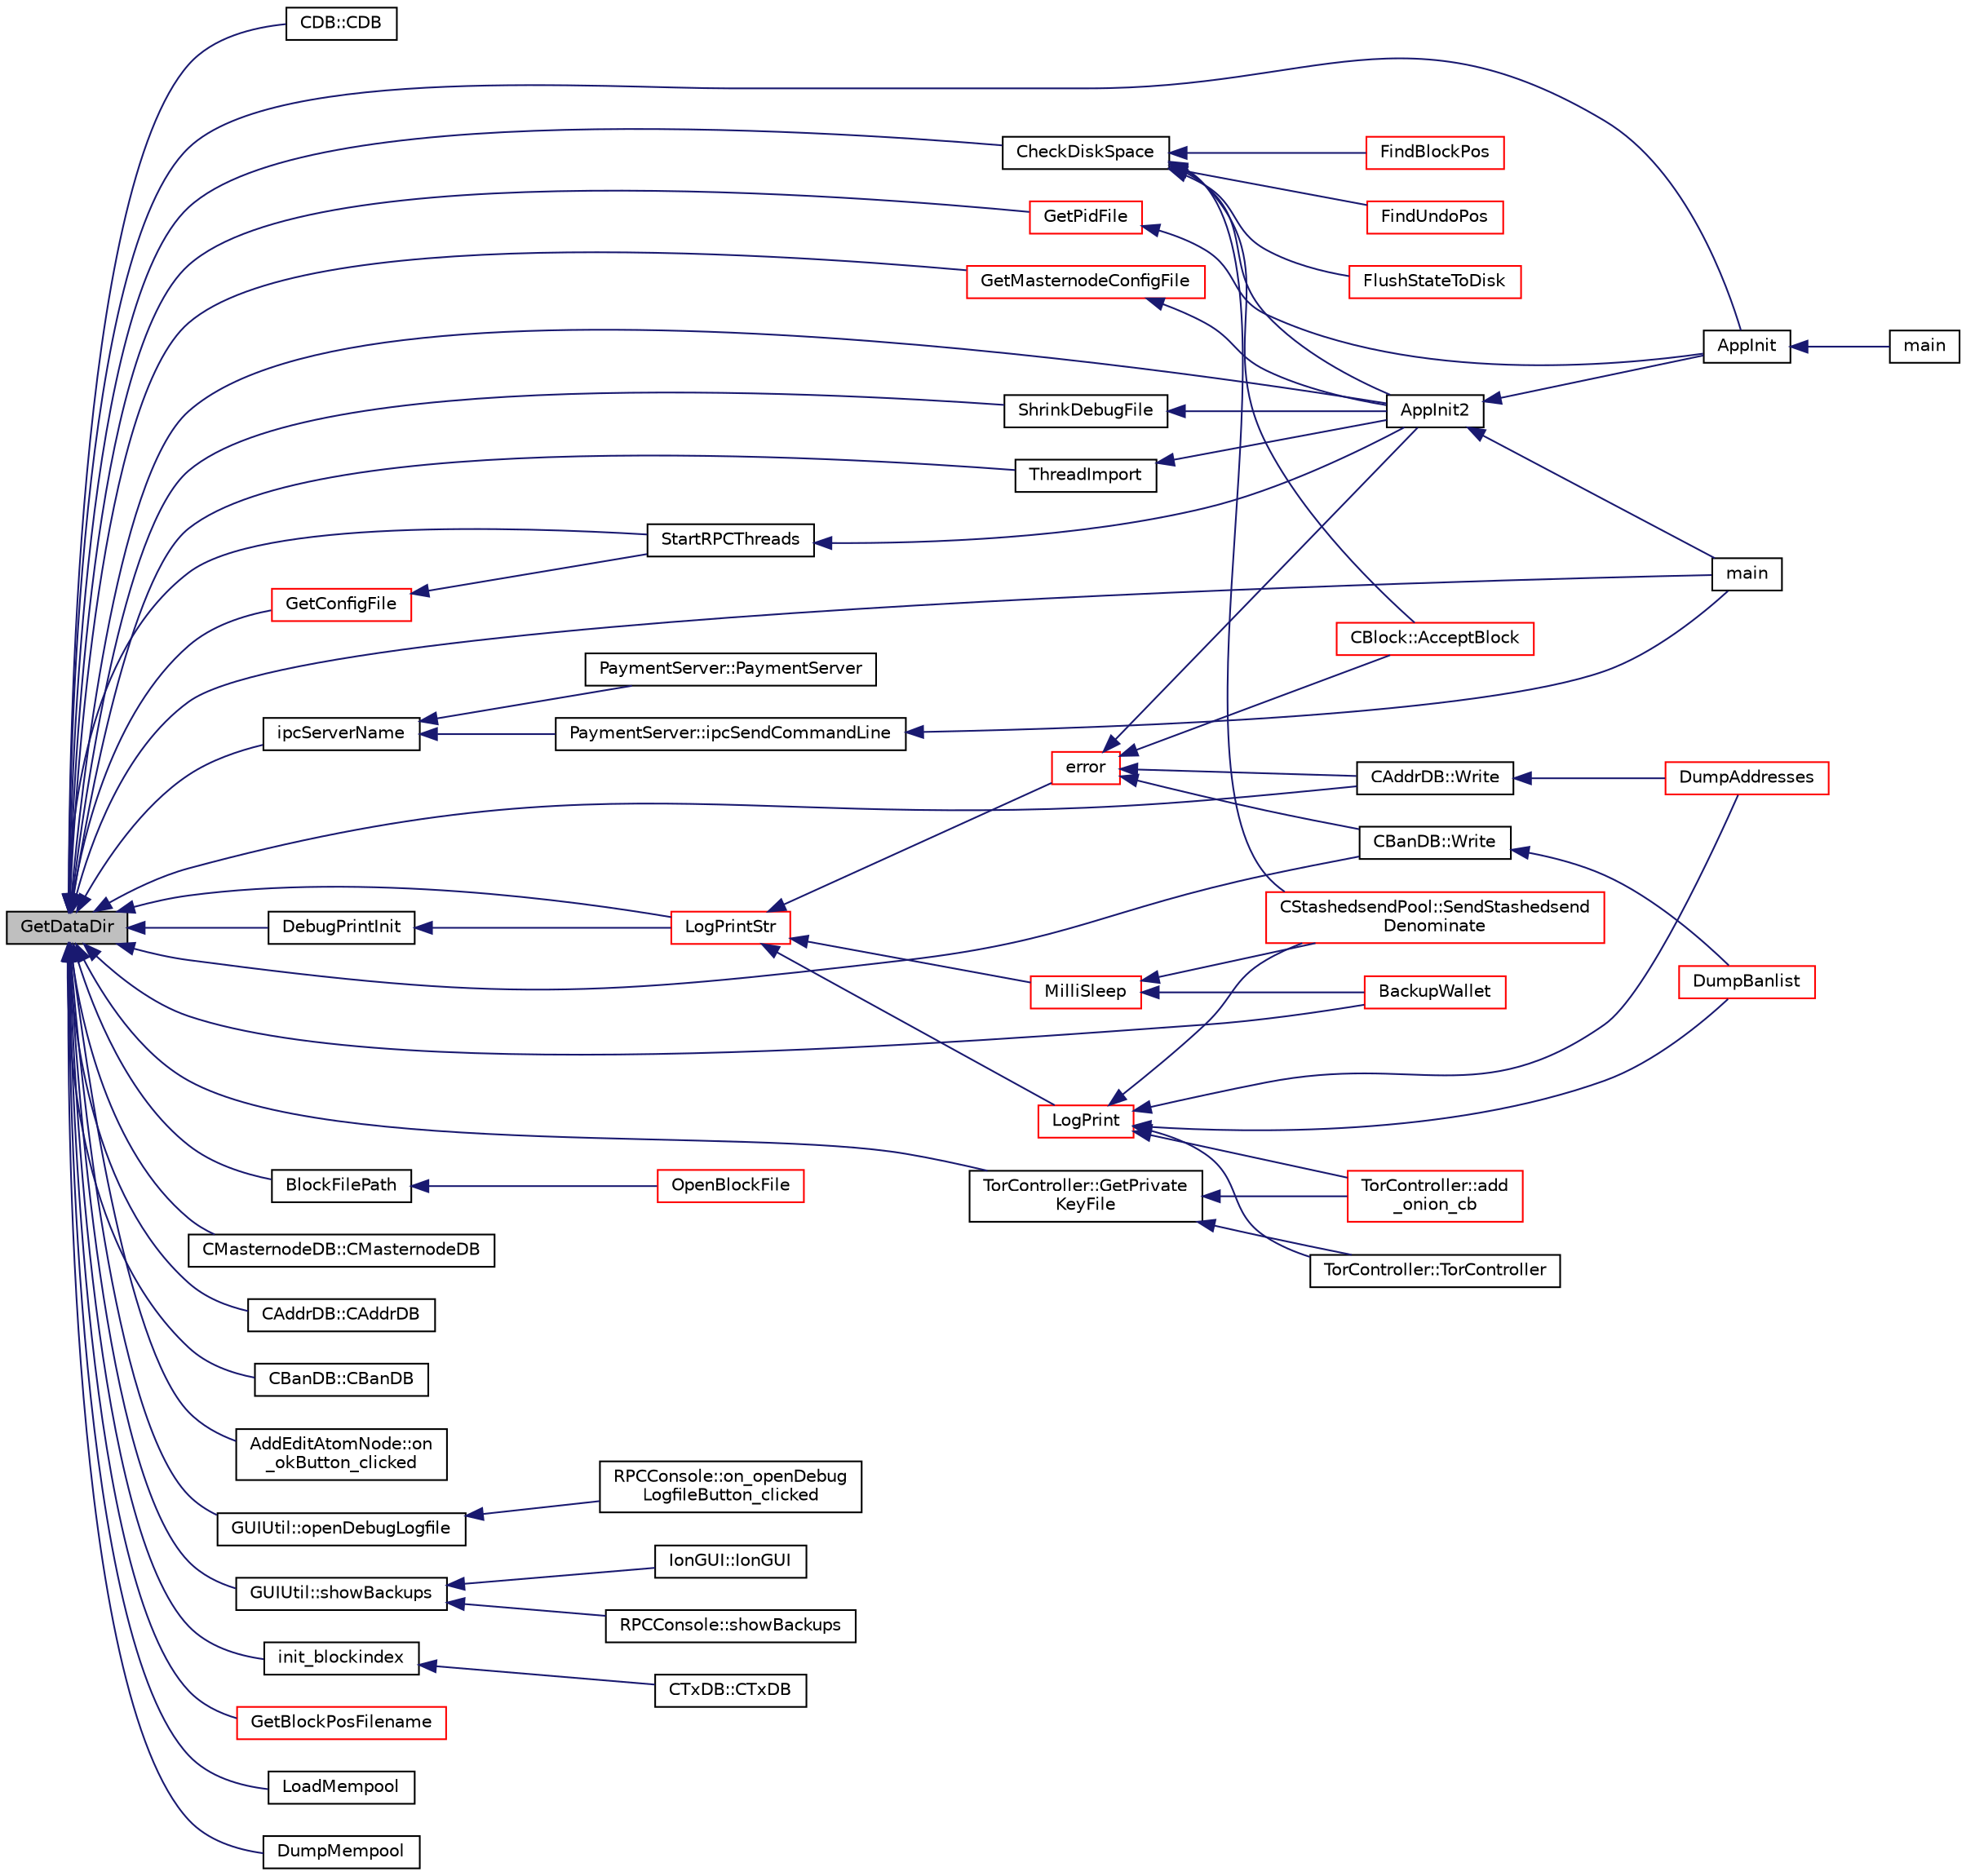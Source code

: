 digraph "GetDataDir"
{
  edge [fontname="Helvetica",fontsize="10",labelfontname="Helvetica",labelfontsize="10"];
  node [fontname="Helvetica",fontsize="10",shape=record];
  rankdir="LR";
  Node1854 [label="GetDataDir",height=0.2,width=0.4,color="black", fillcolor="grey75", style="filled", fontcolor="black"];
  Node1854 -> Node1855 [dir="back",color="midnightblue",fontsize="10",style="solid",fontname="Helvetica"];
  Node1855 [label="CDB::CDB",height=0.2,width=0.4,color="black", fillcolor="white", style="filled",URL="$d1/d2e/class_c_d_b.html#aa5f2317ab28c6424bfebdaa969aa2b2c"];
  Node1854 -> Node1856 [dir="back",color="midnightblue",fontsize="10",style="solid",fontname="Helvetica"];
  Node1856 [label="AppInit2",height=0.2,width=0.4,color="black", fillcolor="white", style="filled",URL="$d8/dc0/init_8h.html#a1a4c1bfbf6ba1db77e988b89b9cadfd3",tooltip="Initialize ion. "];
  Node1856 -> Node1857 [dir="back",color="midnightblue",fontsize="10",style="solid",fontname="Helvetica"];
  Node1857 [label="AppInit",height=0.2,width=0.4,color="black", fillcolor="white", style="filled",URL="$d4/d35/iond_8cpp.html#ac59316b767e6984e1285f0531275286b"];
  Node1857 -> Node1858 [dir="back",color="midnightblue",fontsize="10",style="solid",fontname="Helvetica"];
  Node1858 [label="main",height=0.2,width=0.4,color="black", fillcolor="white", style="filled",URL="$d4/d35/iond_8cpp.html#a0ddf1224851353fc92bfbff6f499fa97"];
  Node1856 -> Node1859 [dir="back",color="midnightblue",fontsize="10",style="solid",fontname="Helvetica"];
  Node1859 [label="main",height=0.2,width=0.4,color="black", fillcolor="white", style="filled",URL="$d5/d2d/ion_8cpp.html#a0ddf1224851353fc92bfbff6f499fa97"];
  Node1854 -> Node1857 [dir="back",color="midnightblue",fontsize="10",style="solid",fontname="Helvetica"];
  Node1854 -> Node1860 [dir="back",color="midnightblue",fontsize="10",style="solid",fontname="Helvetica"];
  Node1860 [label="CheckDiskSpace",height=0.2,width=0.4,color="black", fillcolor="white", style="filled",URL="$db/d38/validation_8h.html#a6df609da0bad1550cbb2cdc781ad2904",tooltip="Check whether enough disk space is available for an incoming block. "];
  Node1860 -> Node1856 [dir="back",color="midnightblue",fontsize="10",style="solid",fontname="Helvetica"];
  Node1860 -> Node1861 [dir="back",color="midnightblue",fontsize="10",style="solid",fontname="Helvetica"];
  Node1861 [label="CBlock::AcceptBlock",height=0.2,width=0.4,color="red", fillcolor="white", style="filled",URL="$d3/d51/class_c_block.html#a3f990a713116bd15c1f221c88b012ccf"];
  Node1860 -> Node1883 [dir="back",color="midnightblue",fontsize="10",style="solid",fontname="Helvetica"];
  Node1883 [label="CStashedsendPool::SendStashedsend\lDenominate",height=0.2,width=0.4,color="red", fillcolor="white", style="filled",URL="$dd/d8a/class_c_stashedsend_pool.html#a6a94b951db9f47197abf79e141e8de1a",tooltip="As a client, send a transaction to a Masternode to start the denomination process. "];
  Node1860 -> Node1886 [dir="back",color="midnightblue",fontsize="10",style="solid",fontname="Helvetica"];
  Node1886 [label="FlushStateToDisk",height=0.2,width=0.4,color="red", fillcolor="white", style="filled",URL="$dd/d7d/validation_8cpp.html#a788f3aaee688481378aa35a0e776718a",tooltip="Update the on-disk chain state. "];
  Node1860 -> Node1917 [dir="back",color="midnightblue",fontsize="10",style="solid",fontname="Helvetica"];
  Node1917 [label="FindBlockPos",height=0.2,width=0.4,color="red", fillcolor="white", style="filled",URL="$dd/d7d/validation_8cpp.html#a901d5ba590050c555cfe104705b39f79"];
  Node1860 -> Node1918 [dir="back",color="midnightblue",fontsize="10",style="solid",fontname="Helvetica"];
  Node1918 [label="FindUndoPos",height=0.2,width=0.4,color="red", fillcolor="white", style="filled",URL="$dd/d7d/validation_8cpp.html#ab1c7792582deab20a888c67e4fcd8754"];
  Node1854 -> Node1920 [dir="back",color="midnightblue",fontsize="10",style="solid",fontname="Helvetica"];
  Node1920 [label="BlockFilePath",height=0.2,width=0.4,color="black", fillcolor="white", style="filled",URL="$df/d0a/main_8cpp.html#ac8bea30995cabddbc181f7c3b81340f0"];
  Node1920 -> Node1921 [dir="back",color="midnightblue",fontsize="10",style="solid",fontname="Helvetica"];
  Node1921 [label="OpenBlockFile",height=0.2,width=0.4,color="red", fillcolor="white", style="filled",URL="$d4/dbf/main_8h.html#acaa494f20aefb99c5f5f9022a97d0040"];
  Node1854 -> Node1864 [dir="back",color="midnightblue",fontsize="10",style="solid",fontname="Helvetica"];
  Node1864 [label="ThreadImport",height=0.2,width=0.4,color="black", fillcolor="white", style="filled",URL="$d4/dbf/main_8h.html#a0189c34248cd89bbbe20d4d6045bd7c9"];
  Node1864 -> Node1856 [dir="back",color="midnightblue",fontsize="10",style="solid",fontname="Helvetica"];
  Node1854 -> Node2064 [dir="back",color="midnightblue",fontsize="10",style="solid",fontname="Helvetica"];
  Node2064 [label="CMasternodeDB::CMasternodeDB",height=0.2,width=0.4,color="black", fillcolor="white", style="filled",URL="$d2/d64/class_c_masternode_d_b.html#a274b5f339c7bd7644788bb9e6fdbc83d"];
  Node1854 -> Node2065 [dir="back",color="midnightblue",fontsize="10",style="solid",fontname="Helvetica"];
  Node2065 [label="CAddrDB::CAddrDB",height=0.2,width=0.4,color="black", fillcolor="white", style="filled",URL="$dc/da8/class_c_addr_d_b.html#af8c039f1904b1892c5a14e484a5b31a7"];
  Node1854 -> Node2066 [dir="back",color="midnightblue",fontsize="10",style="solid",fontname="Helvetica"];
  Node2066 [label="CAddrDB::Write",height=0.2,width=0.4,color="black", fillcolor="white", style="filled",URL="$dc/da8/class_c_addr_d_b.html#aaec90dba59cd69a2f25bc5630a1dde39"];
  Node2066 -> Node2067 [dir="back",color="midnightblue",fontsize="10",style="solid",fontname="Helvetica"];
  Node2067 [label="DumpAddresses",height=0.2,width=0.4,color="red", fillcolor="white", style="filled",URL="$dd/d84/net_8cpp.html#ab8b5323f5ef61499582a5a6e53b49b6e"];
  Node1854 -> Node2074 [dir="back",color="midnightblue",fontsize="10",style="solid",fontname="Helvetica"];
  Node2074 [label="CBanDB::CBanDB",height=0.2,width=0.4,color="black", fillcolor="white", style="filled",URL="$dd/db6/class_c_ban_d_b.html#aaa72a14ee1c95a75cd5be52ffac0386b"];
  Node1854 -> Node2075 [dir="back",color="midnightblue",fontsize="10",style="solid",fontname="Helvetica"];
  Node2075 [label="CBanDB::Write",height=0.2,width=0.4,color="black", fillcolor="white", style="filled",URL="$dd/db6/class_c_ban_d_b.html#a0550a06c6b5987869f557467fe7f9896"];
  Node2075 -> Node2076 [dir="back",color="midnightblue",fontsize="10",style="solid",fontname="Helvetica"];
  Node2076 [label="DumpBanlist",height=0.2,width=0.4,color="red", fillcolor="white", style="filled",URL="$d7/d97/net_8h.html#af593c31ddb8a6d2f3c6faf63c28b5aa9"];
  Node1854 -> Node2081 [dir="back",color="midnightblue",fontsize="10",style="solid",fontname="Helvetica"];
  Node2081 [label="AddEditAtomNode::on\l_okButton_clicked",height=0.2,width=0.4,color="black", fillcolor="white", style="filled",URL="$de/d93/class_add_edit_atom_node.html#aa8e3dfd31c09f5610e46dc9961df0d66"];
  Node1854 -> Node2082 [dir="back",color="midnightblue",fontsize="10",style="solid",fontname="Helvetica"];
  Node2082 [label="GUIUtil::openDebugLogfile",height=0.2,width=0.4,color="black", fillcolor="white", style="filled",URL="$d1/d87/namespace_g_u_i_util.html#aad169e3227e7a851db52a08bfb30391c"];
  Node2082 -> Node2083 [dir="back",color="midnightblue",fontsize="10",style="solid",fontname="Helvetica"];
  Node2083 [label="RPCConsole::on_openDebug\lLogfileButton_clicked",height=0.2,width=0.4,color="black", fillcolor="white", style="filled",URL="$d7/de8/class_r_p_c_console.html#adf26672994effc0bf948e8d83e1a8cb3",tooltip="open the debug.log from the current datadir "];
  Node1854 -> Node2084 [dir="back",color="midnightblue",fontsize="10",style="solid",fontname="Helvetica"];
  Node2084 [label="GUIUtil::showBackups",height=0.2,width=0.4,color="black", fillcolor="white", style="filled",URL="$d1/d87/namespace_g_u_i_util.html#a16fd78c7608981cc405561a8d5e8d7e3"];
  Node2084 -> Node2085 [dir="back",color="midnightblue",fontsize="10",style="solid",fontname="Helvetica"];
  Node2085 [label="IonGUI::IonGUI",height=0.2,width=0.4,color="black", fillcolor="white", style="filled",URL="$dc/d0b/class_ion_g_u_i.html#ad0e22e4901b039bcc987ef0328c8c5d4"];
  Node2084 -> Node2086 [dir="back",color="midnightblue",fontsize="10",style="solid",fontname="Helvetica"];
  Node2086 [label="RPCConsole::showBackups",height=0.2,width=0.4,color="black", fillcolor="white", style="filled",URL="$d7/de8/class_r_p_c_console.html#a013ee20b746b6453375738e7b5e1cb4e",tooltip="Show folder with wallet backups in default browser. "];
  Node1854 -> Node1859 [dir="back",color="midnightblue",fontsize="10",style="solid",fontname="Helvetica"];
  Node1854 -> Node2087 [dir="back",color="midnightblue",fontsize="10",style="solid",fontname="Helvetica"];
  Node2087 [label="ipcServerName",height=0.2,width=0.4,color="black", fillcolor="white", style="filled",URL="$d5/dec/paymentserver_8cpp.html#a06f7a2d83ad9e570cb6035e69bd89f4b"];
  Node2087 -> Node2088 [dir="back",color="midnightblue",fontsize="10",style="solid",fontname="Helvetica"];
  Node2088 [label="PaymentServer::ipcSendCommandLine",height=0.2,width=0.4,color="black", fillcolor="white", style="filled",URL="$de/dd5/class_payment_server.html#a1cc71c8771bce09eac09f342a4d48220"];
  Node2088 -> Node1859 [dir="back",color="midnightblue",fontsize="10",style="solid",fontname="Helvetica"];
  Node2087 -> Node2089 [dir="back",color="midnightblue",fontsize="10",style="solid",fontname="Helvetica"];
  Node2089 [label="PaymentServer::PaymentServer",height=0.2,width=0.4,color="black", fillcolor="white", style="filled",URL="$de/dd5/class_payment_server.html#a81890a279d57e2af7b94a5f32f7ded8c"];
  Node1854 -> Node2090 [dir="back",color="midnightblue",fontsize="10",style="solid",fontname="Helvetica"];
  Node2090 [label="StartRPCThreads",height=0.2,width=0.4,color="black", fillcolor="white", style="filled",URL="$d3/da2/rpcserver_8h.html#af4d692a884c24c4abe2fc3f2b165542d"];
  Node2090 -> Node1856 [dir="back",color="midnightblue",fontsize="10",style="solid",fontname="Helvetica"];
  Node1854 -> Node2091 [dir="back",color="midnightblue",fontsize="10",style="solid",fontname="Helvetica"];
  Node2091 [label="TorController::GetPrivate\lKeyFile",height=0.2,width=0.4,color="black", fillcolor="white", style="filled",URL="$da/dd9/class_tor_controller.html#a524481ece961670f745dbbfb4d9d5a33",tooltip="Get name fo file to store private key in. "];
  Node2091 -> Node2092 [dir="back",color="midnightblue",fontsize="10",style="solid",fontname="Helvetica"];
  Node2092 [label="TorController::TorController",height=0.2,width=0.4,color="black", fillcolor="white", style="filled",URL="$da/dd9/class_tor_controller.html#ab38d90df15a9e3f2c6e1f4f24073a64e"];
  Node2091 -> Node2093 [dir="back",color="midnightblue",fontsize="10",style="solid",fontname="Helvetica"];
  Node2093 [label="TorController::add\l_onion_cb",height=0.2,width=0.4,color="red", fillcolor="white", style="filled",URL="$da/dd9/class_tor_controller.html#a78b762c14a006b2f509261a95963ff67",tooltip="Callback for ADD_ONION result. "];
  Node1854 -> Node2100 [dir="back",color="midnightblue",fontsize="10",style="solid",fontname="Helvetica"];
  Node2100 [label="init_blockindex",height=0.2,width=0.4,color="black", fillcolor="white", style="filled",URL="$dc/d9c/txdb-leveldb_8cpp.html#a9a8c309c31bb9f6feadef44982002926"];
  Node2100 -> Node2101 [dir="back",color="midnightblue",fontsize="10",style="solid",fontname="Helvetica"];
  Node2101 [label="CTxDB::CTxDB",height=0.2,width=0.4,color="black", fillcolor="white", style="filled",URL="$d9/d8d/class_c_tx_d_b.html#a15efd656b7f86b0abf8d99183cae493a"];
  Node1854 -> Node2102 [dir="back",color="midnightblue",fontsize="10",style="solid",fontname="Helvetica"];
  Node2102 [label="DebugPrintInit",height=0.2,width=0.4,color="black", fillcolor="white", style="filled",URL="$df/d2d/util_8cpp.html#a751ff5f21d880737811136b5e0bcea12"];
  Node2102 -> Node2103 [dir="back",color="midnightblue",fontsize="10",style="solid",fontname="Helvetica"];
  Node2103 [label="LogPrintStr",height=0.2,width=0.4,color="red", fillcolor="white", style="filled",URL="$d8/d3c/util_8h.html#afd4c3002b2797c0560adddb6af3ca1da"];
  Node2103 -> Node2104 [dir="back",color="midnightblue",fontsize="10",style="solid",fontname="Helvetica"];
  Node2104 [label="MilliSleep",height=0.2,width=0.4,color="red", fillcolor="white", style="filled",URL="$d8/d3c/util_8h.html#ac635182d3e845eda4af4fa5ab31609da"];
  Node2104 -> Node1883 [dir="back",color="midnightblue",fontsize="10",style="solid",fontname="Helvetica"];
  Node2104 -> Node2128 [dir="back",color="midnightblue",fontsize="10",style="solid",fontname="Helvetica"];
  Node2128 [label="BackupWallet",height=0.2,width=0.4,color="red", fillcolor="white", style="filled",URL="$dc/d75/walletdb_8cpp.html#a273c3692765c732c5f724cec93e6b62f"];
  Node2103 -> Node2133 [dir="back",color="midnightblue",fontsize="10",style="solid",fontname="Helvetica"];
  Node2133 [label="LogPrint",height=0.2,width=0.4,color="red", fillcolor="white", style="filled",URL="$d8/d3c/util_8h.html#aab1f837a2366f424bdc996fdf6352171"];
  Node2133 -> Node2067 [dir="back",color="midnightblue",fontsize="10",style="solid",fontname="Helvetica"];
  Node2133 -> Node2076 [dir="back",color="midnightblue",fontsize="10",style="solid",fontname="Helvetica"];
  Node2133 -> Node1883 [dir="back",color="midnightblue",fontsize="10",style="solid",fontname="Helvetica"];
  Node2133 -> Node2092 [dir="back",color="midnightblue",fontsize="10",style="solid",fontname="Helvetica"];
  Node2133 -> Node2093 [dir="back",color="midnightblue",fontsize="10",style="solid",fontname="Helvetica"];
  Node2103 -> Node2256 [dir="back",color="midnightblue",fontsize="10",style="solid",fontname="Helvetica"];
  Node2256 [label="error",height=0.2,width=0.4,color="red", fillcolor="white", style="filled",URL="$d8/d3c/util_8h.html#af8985880cf4ef26df0a5aa2ffcb76662"];
  Node2256 -> Node1856 [dir="back",color="midnightblue",fontsize="10",style="solid",fontname="Helvetica"];
  Node2256 -> Node1861 [dir="back",color="midnightblue",fontsize="10",style="solid",fontname="Helvetica"];
  Node2256 -> Node2066 [dir="back",color="midnightblue",fontsize="10",style="solid",fontname="Helvetica"];
  Node2256 -> Node2075 [dir="back",color="midnightblue",fontsize="10",style="solid",fontname="Helvetica"];
  Node1854 -> Node2103 [dir="back",color="midnightblue",fontsize="10",style="solid",fontname="Helvetica"];
  Node1854 -> Node2349 [dir="back",color="midnightblue",fontsize="10",style="solid",fontname="Helvetica"];
  Node2349 [label="GetConfigFile",height=0.2,width=0.4,color="red", fillcolor="white", style="filled",URL="$d8/d3c/util_8h.html#a7d86fadf98dfaba55f80b9be0ab0f978"];
  Node2349 -> Node2090 [dir="back",color="midnightblue",fontsize="10",style="solid",fontname="Helvetica"];
  Node1854 -> Node2351 [dir="back",color="midnightblue",fontsize="10",style="solid",fontname="Helvetica"];
  Node2351 [label="GetMasternodeConfigFile",height=0.2,width=0.4,color="red", fillcolor="white", style="filled",URL="$d8/d3c/util_8h.html#ae5f844c4e12d08214929430505218e74"];
  Node2351 -> Node1856 [dir="back",color="midnightblue",fontsize="10",style="solid",fontname="Helvetica"];
  Node1854 -> Node2354 [dir="back",color="midnightblue",fontsize="10",style="solid",fontname="Helvetica"];
  Node2354 [label="GetPidFile",height=0.2,width=0.4,color="red", fillcolor="white", style="filled",URL="$d8/d3c/util_8h.html#a91d2f3eb3a1bb92ab4eb1bd4b713a99e"];
  Node2354 -> Node1857 [dir="back",color="midnightblue",fontsize="10",style="solid",fontname="Helvetica"];
  Node1854 -> Node2355 [dir="back",color="midnightblue",fontsize="10",style="solid",fontname="Helvetica"];
  Node2355 [label="ShrinkDebugFile",height=0.2,width=0.4,color="black", fillcolor="white", style="filled",URL="$d8/d3c/util_8h.html#a37fca7e305fe0caa306b23fdb37f88e2"];
  Node2355 -> Node1856 [dir="back",color="midnightblue",fontsize="10",style="solid",fontname="Helvetica"];
  Node1854 -> Node2356 [dir="back",color="midnightblue",fontsize="10",style="solid",fontname="Helvetica"];
  Node2356 [label="GetBlockPosFilename",height=0.2,width=0.4,color="red", fillcolor="white", style="filled",URL="$db/d38/validation_8h.html#a14ff9fb82bd3b6a8d7887f68873cdc4d",tooltip="Translation to a filesystem path. "];
  Node1854 -> Node1896 [dir="back",color="midnightblue",fontsize="10",style="solid",fontname="Helvetica"];
  Node1896 [label="LoadMempool",height=0.2,width=0.4,color="black", fillcolor="white", style="filled",URL="$db/d38/validation_8h.html#adea951730b49ef41e5390df5be8d3f1b",tooltip="Load the mempool from disk. "];
  Node1854 -> Node2363 [dir="back",color="midnightblue",fontsize="10",style="solid",fontname="Helvetica"];
  Node2363 [label="DumpMempool",height=0.2,width=0.4,color="black", fillcolor="white", style="filled",URL="$db/d38/validation_8h.html#a2ffb14100dba0c7910b7e09dcdec7d80",tooltip="Dump the mempool to disk. "];
  Node1854 -> Node2128 [dir="back",color="midnightblue",fontsize="10",style="solid",fontname="Helvetica"];
}
